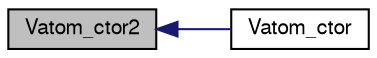 digraph "Vatom_ctor2"
{
  edge [fontname="FreeSans",fontsize="10",labelfontname="FreeSans",labelfontsize="10"];
  node [fontname="FreeSans",fontsize="10",shape=record];
  rankdir="LR";
  Node1 [label="Vatom_ctor2",height=0.2,width=0.4,color="black", fillcolor="grey75", style="filled" fontcolor="black"];
  Node1 -> Node2 [dir="back",color="midnightblue",fontsize="10",style="solid",fontname="FreeSans"];
  Node2 [label="Vatom_ctor",height=0.2,width=0.4,color="black", fillcolor="white", style="filled",URL="$group___vatom.html#ga672644721be413c9a0790fcd79ecd2d5",tooltip="Constructor for the Vatom class."];
}
